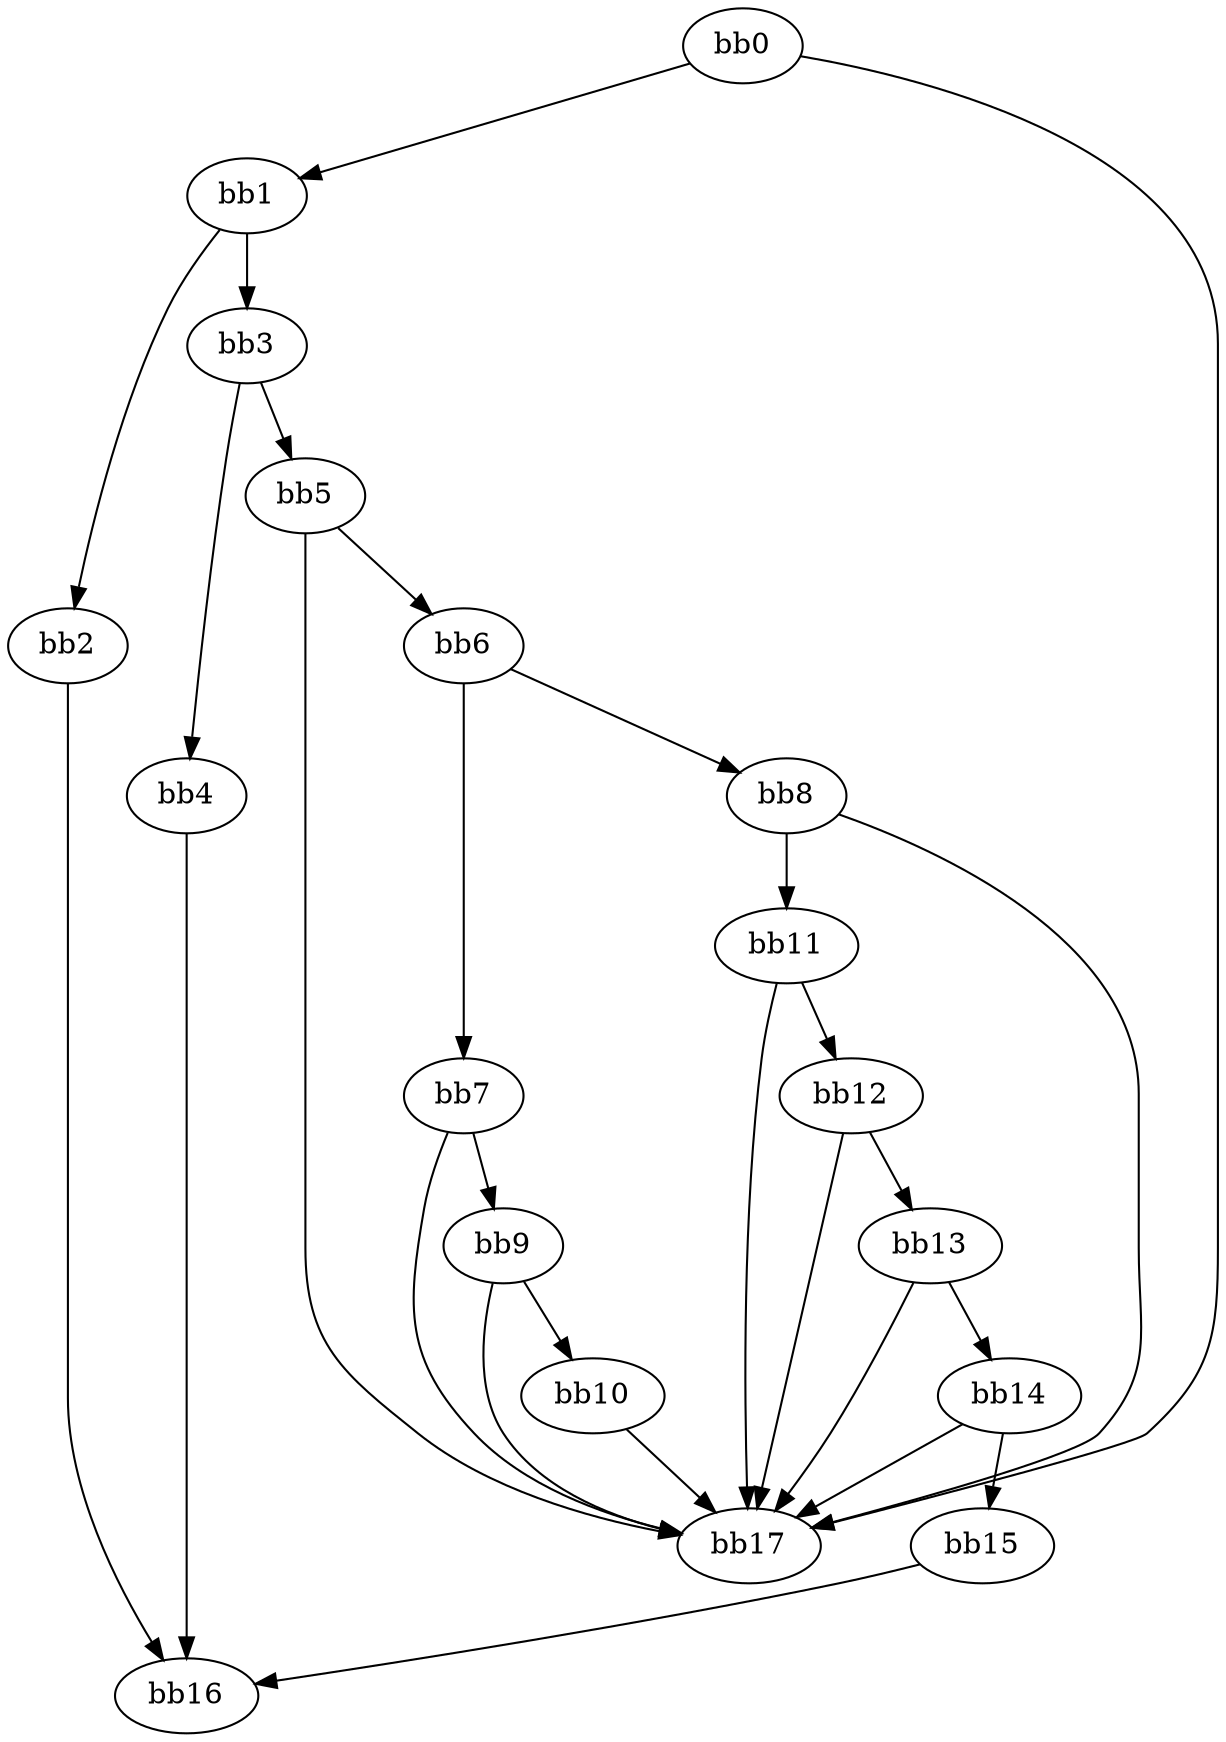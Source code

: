 digraph {
    0 [ label = "bb0\l" ]
    1 [ label = "bb1\l" ]
    2 [ label = "bb2\l" ]
    3 [ label = "bb3\l" ]
    4 [ label = "bb4\l" ]
    5 [ label = "bb5\l" ]
    6 [ label = "bb6\l" ]
    7 [ label = "bb7\l" ]
    8 [ label = "bb8\l" ]
    9 [ label = "bb9\l" ]
    10 [ label = "bb10\l" ]
    11 [ label = "bb11\l" ]
    12 [ label = "bb12\l" ]
    13 [ label = "bb13\l" ]
    14 [ label = "bb14\l" ]
    15 [ label = "bb15\l" ]
    16 [ label = "bb16\l" ]
    17 [ label = "bb17\l" ]
    0 -> 1 [ ]
    0 -> 17 [ ]
    1 -> 2 [ ]
    1 -> 3 [ ]
    2 -> 16 [ ]
    3 -> 4 [ ]
    3 -> 5 [ ]
    4 -> 16 [ ]
    5 -> 6 [ ]
    5 -> 17 [ ]
    6 -> 7 [ ]
    6 -> 8 [ ]
    7 -> 9 [ ]
    7 -> 17 [ ]
    8 -> 11 [ ]
    8 -> 17 [ ]
    9 -> 10 [ ]
    9 -> 17 [ ]
    10 -> 17 [ ]
    11 -> 12 [ ]
    11 -> 17 [ ]
    12 -> 13 [ ]
    12 -> 17 [ ]
    13 -> 14 [ ]
    13 -> 17 [ ]
    14 -> 15 [ ]
    14 -> 17 [ ]
    15 -> 16 [ ]
}

